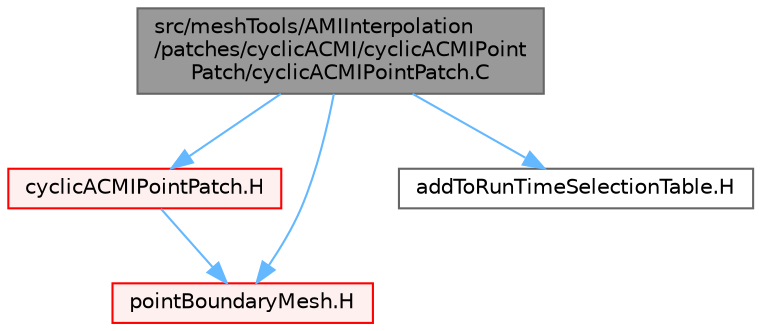 digraph "src/meshTools/AMIInterpolation/patches/cyclicACMI/cyclicACMIPointPatch/cyclicACMIPointPatch.C"
{
 // LATEX_PDF_SIZE
  bgcolor="transparent";
  edge [fontname=Helvetica,fontsize=10,labelfontname=Helvetica,labelfontsize=10];
  node [fontname=Helvetica,fontsize=10,shape=box,height=0.2,width=0.4];
  Node1 [id="Node000001",label="src/meshTools/AMIInterpolation\l/patches/cyclicACMI/cyclicACMIPoint\lPatch/cyclicACMIPointPatch.C",height=0.2,width=0.4,color="gray40", fillcolor="grey60", style="filled", fontcolor="black",tooltip=" "];
  Node1 -> Node2 [id="edge1_Node000001_Node000002",color="steelblue1",style="solid",tooltip=" "];
  Node2 [id="Node000002",label="cyclicACMIPointPatch.H",height=0.2,width=0.4,color="red", fillcolor="#FFF0F0", style="filled",URL="$cyclicACMIPointPatch_8H.html",tooltip=" "];
  Node2 -> Node340 [id="edge2_Node000002_Node000340",color="steelblue1",style="solid",tooltip=" "];
  Node340 [id="Node000340",label="pointBoundaryMesh.H",height=0.2,width=0.4,color="red", fillcolor="#FFF0F0", style="filled",URL="$pointBoundaryMesh_8H.html",tooltip=" "];
  Node1 -> Node340 [id="edge3_Node000001_Node000340",color="steelblue1",style="solid",tooltip=" "];
  Node1 -> Node341 [id="edge4_Node000001_Node000341",color="steelblue1",style="solid",tooltip=" "];
  Node341 [id="Node000341",label="addToRunTimeSelectionTable.H",height=0.2,width=0.4,color="grey40", fillcolor="white", style="filled",URL="$addToRunTimeSelectionTable_8H.html",tooltip="Macros for easy insertion into run-time selection tables."];
}
